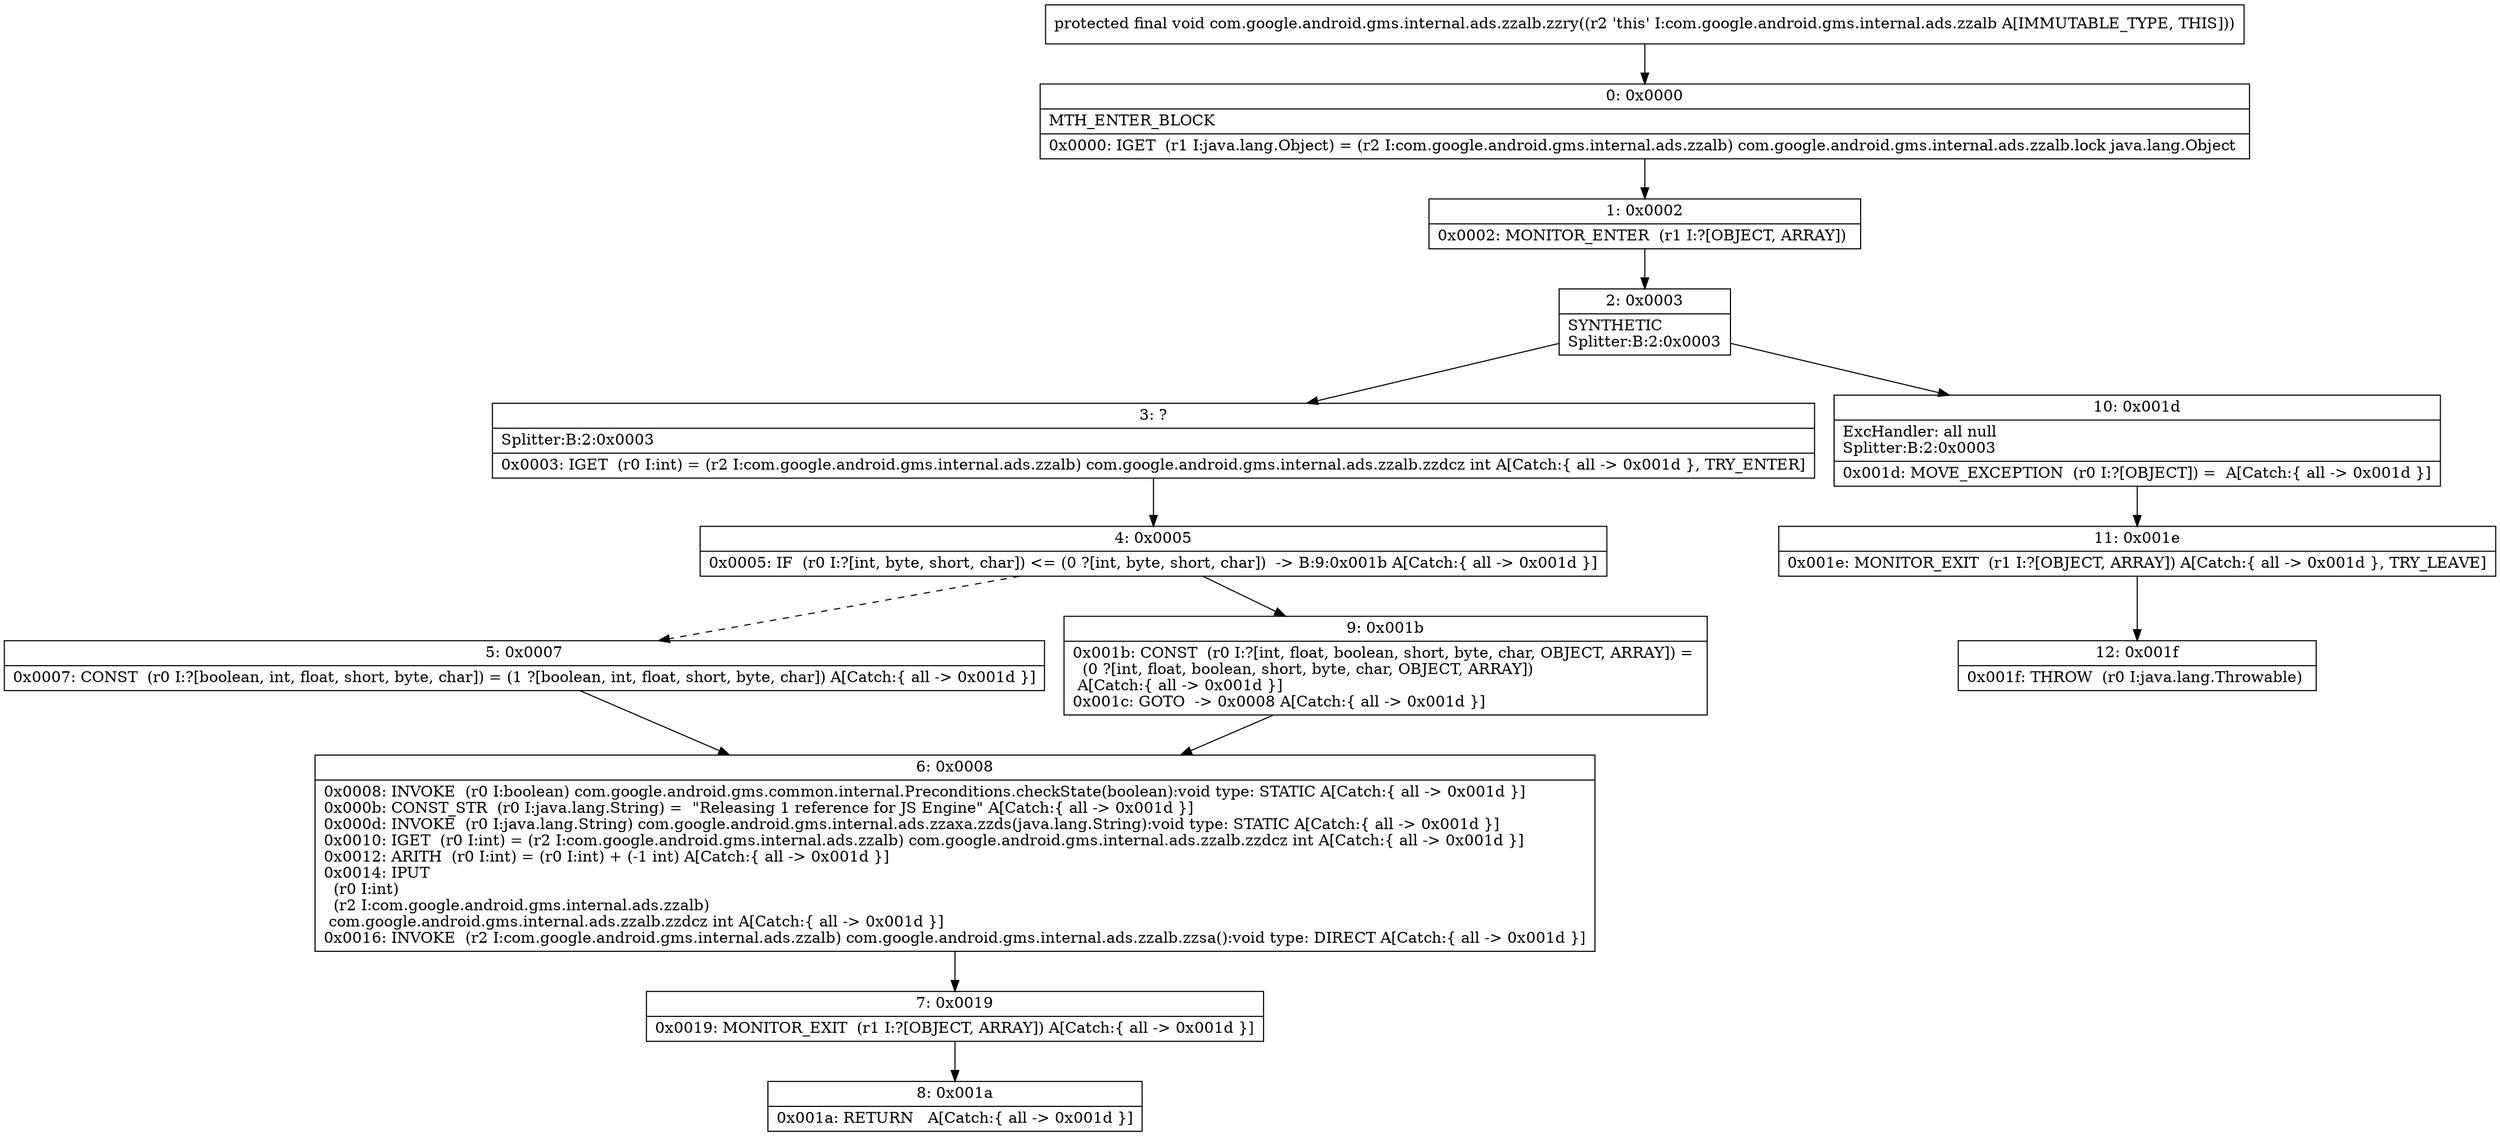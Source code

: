 digraph "CFG forcom.google.android.gms.internal.ads.zzalb.zzry()V" {
Node_0 [shape=record,label="{0\:\ 0x0000|MTH_ENTER_BLOCK\l|0x0000: IGET  (r1 I:java.lang.Object) = (r2 I:com.google.android.gms.internal.ads.zzalb) com.google.android.gms.internal.ads.zzalb.lock java.lang.Object \l}"];
Node_1 [shape=record,label="{1\:\ 0x0002|0x0002: MONITOR_ENTER  (r1 I:?[OBJECT, ARRAY]) \l}"];
Node_2 [shape=record,label="{2\:\ 0x0003|SYNTHETIC\lSplitter:B:2:0x0003\l}"];
Node_3 [shape=record,label="{3\:\ ?|Splitter:B:2:0x0003\l|0x0003: IGET  (r0 I:int) = (r2 I:com.google.android.gms.internal.ads.zzalb) com.google.android.gms.internal.ads.zzalb.zzdcz int A[Catch:\{ all \-\> 0x001d \}, TRY_ENTER]\l}"];
Node_4 [shape=record,label="{4\:\ 0x0005|0x0005: IF  (r0 I:?[int, byte, short, char]) \<= (0 ?[int, byte, short, char])  \-\> B:9:0x001b A[Catch:\{ all \-\> 0x001d \}]\l}"];
Node_5 [shape=record,label="{5\:\ 0x0007|0x0007: CONST  (r0 I:?[boolean, int, float, short, byte, char]) = (1 ?[boolean, int, float, short, byte, char]) A[Catch:\{ all \-\> 0x001d \}]\l}"];
Node_6 [shape=record,label="{6\:\ 0x0008|0x0008: INVOKE  (r0 I:boolean) com.google.android.gms.common.internal.Preconditions.checkState(boolean):void type: STATIC A[Catch:\{ all \-\> 0x001d \}]\l0x000b: CONST_STR  (r0 I:java.lang.String) =  \"Releasing 1 reference for JS Engine\" A[Catch:\{ all \-\> 0x001d \}]\l0x000d: INVOKE  (r0 I:java.lang.String) com.google.android.gms.internal.ads.zzaxa.zzds(java.lang.String):void type: STATIC A[Catch:\{ all \-\> 0x001d \}]\l0x0010: IGET  (r0 I:int) = (r2 I:com.google.android.gms.internal.ads.zzalb) com.google.android.gms.internal.ads.zzalb.zzdcz int A[Catch:\{ all \-\> 0x001d \}]\l0x0012: ARITH  (r0 I:int) = (r0 I:int) + (\-1 int) A[Catch:\{ all \-\> 0x001d \}]\l0x0014: IPUT  \l  (r0 I:int)\l  (r2 I:com.google.android.gms.internal.ads.zzalb)\l com.google.android.gms.internal.ads.zzalb.zzdcz int A[Catch:\{ all \-\> 0x001d \}]\l0x0016: INVOKE  (r2 I:com.google.android.gms.internal.ads.zzalb) com.google.android.gms.internal.ads.zzalb.zzsa():void type: DIRECT A[Catch:\{ all \-\> 0x001d \}]\l}"];
Node_7 [shape=record,label="{7\:\ 0x0019|0x0019: MONITOR_EXIT  (r1 I:?[OBJECT, ARRAY]) A[Catch:\{ all \-\> 0x001d \}]\l}"];
Node_8 [shape=record,label="{8\:\ 0x001a|0x001a: RETURN   A[Catch:\{ all \-\> 0x001d \}]\l}"];
Node_9 [shape=record,label="{9\:\ 0x001b|0x001b: CONST  (r0 I:?[int, float, boolean, short, byte, char, OBJECT, ARRAY]) = \l  (0 ?[int, float, boolean, short, byte, char, OBJECT, ARRAY])\l A[Catch:\{ all \-\> 0x001d \}]\l0x001c: GOTO  \-\> 0x0008 A[Catch:\{ all \-\> 0x001d \}]\l}"];
Node_10 [shape=record,label="{10\:\ 0x001d|ExcHandler: all null\lSplitter:B:2:0x0003\l|0x001d: MOVE_EXCEPTION  (r0 I:?[OBJECT]) =  A[Catch:\{ all \-\> 0x001d \}]\l}"];
Node_11 [shape=record,label="{11\:\ 0x001e|0x001e: MONITOR_EXIT  (r1 I:?[OBJECT, ARRAY]) A[Catch:\{ all \-\> 0x001d \}, TRY_LEAVE]\l}"];
Node_12 [shape=record,label="{12\:\ 0x001f|0x001f: THROW  (r0 I:java.lang.Throwable) \l}"];
MethodNode[shape=record,label="{protected final void com.google.android.gms.internal.ads.zzalb.zzry((r2 'this' I:com.google.android.gms.internal.ads.zzalb A[IMMUTABLE_TYPE, THIS])) }"];
MethodNode -> Node_0;
Node_0 -> Node_1;
Node_1 -> Node_2;
Node_2 -> Node_3;
Node_2 -> Node_10;
Node_3 -> Node_4;
Node_4 -> Node_5[style=dashed];
Node_4 -> Node_9;
Node_5 -> Node_6;
Node_6 -> Node_7;
Node_7 -> Node_8;
Node_9 -> Node_6;
Node_10 -> Node_11;
Node_11 -> Node_12;
}

